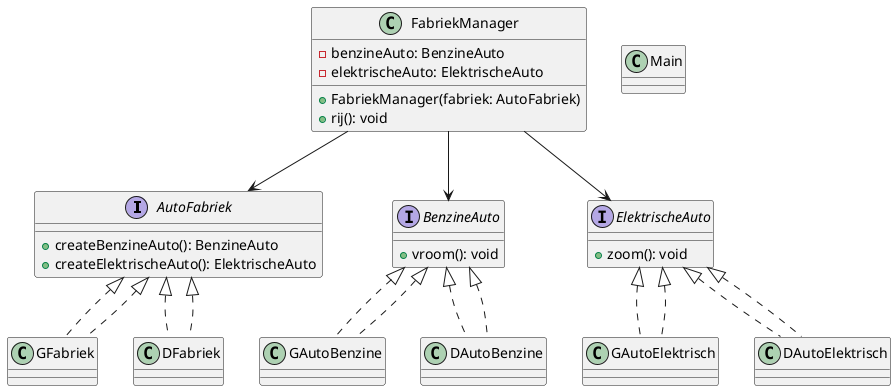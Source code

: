 @startuml

interface AutoFabriek {
    +createBenzineAuto(): BenzineAuto
    +createElektrischeAuto(): ElektrischeAuto
}

interface BenzineAuto {
    +vroom(): void
}

interface ElektrischeAuto {
    +zoom(): void
}

class GFabriek implements AutoFabriek
class DFabriek implements AutoFabriek

class GAutoBenzine implements BenzineAuto
class DAutoBenzine implements BenzineAuto

class GAutoElektrisch implements ElektrischeAuto
class DAutoElektrisch implements ElektrischeAuto

class FabriekManager {
    -benzineAuto: BenzineAuto
    -elektrischeAuto: ElektrischeAuto
    +FabriekManager(fabriek: AutoFabriek)
    +rij(): void
}

class Main

AutoFabriek <|.. GFabriek
AutoFabriek <|.. DFabriek

BenzineAuto <|.. GAutoBenzine
BenzineAuto <|.. DAutoBenzine

ElektrischeAuto <|.. GAutoElektrisch
ElektrischeAuto <|.. DAutoElektrisch

FabriekManager --> AutoFabriek
FabriekManager --> BenzineAuto
FabriekManager --> ElektrischeAuto

@enduml